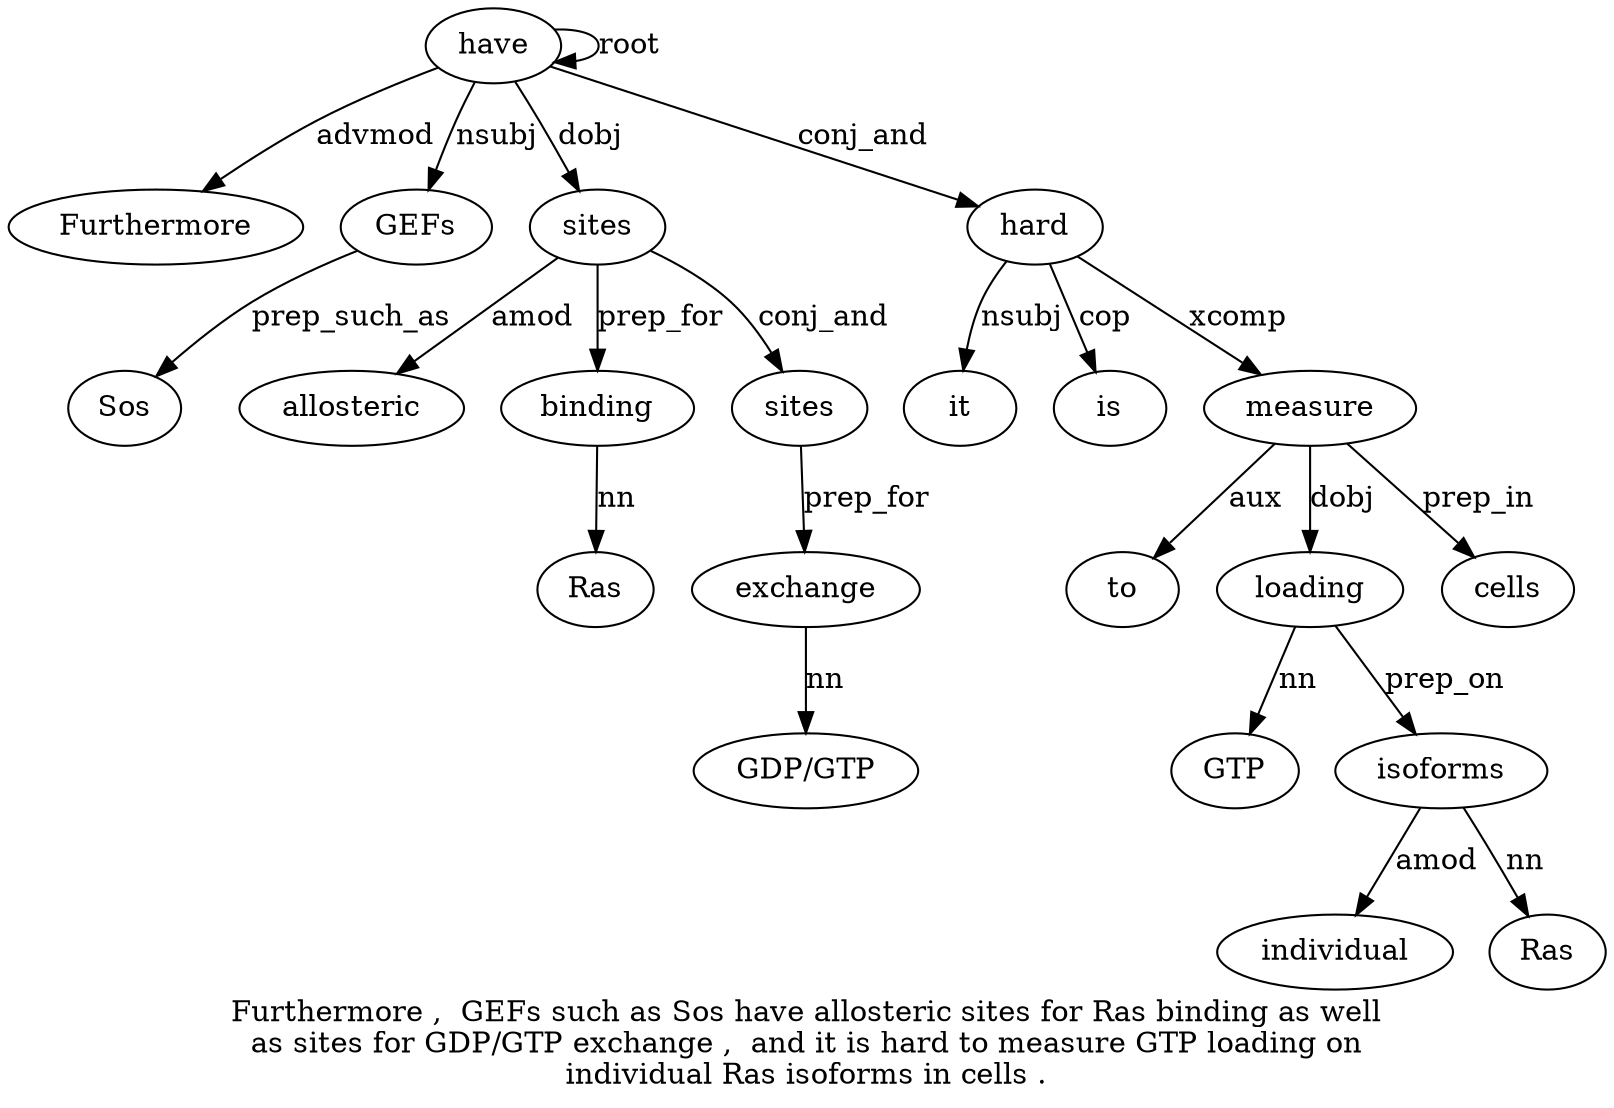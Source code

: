 digraph "Furthermore ,  GEFs such as Sos have allosteric sites for Ras binding as well as sites for GDP/GTP exchange ,  and it is hard to measure GTP loading on individual Ras isoforms in cells ." {
label="Furthermore ,  GEFs such as Sos have allosteric sites for Ras binding as well
as sites for GDP/GTP exchange ,  and it is hard to measure GTP loading on
individual Ras isoforms in cells .";
have7 [style=filled, fillcolor=white, label=have];
Furthermore1 [style=filled, fillcolor=white, label=Furthermore];
have7 -> Furthermore1  [label=advmod];
GEFs3 [style=filled, fillcolor=white, label=GEFs];
have7 -> GEFs3  [label=nsubj];
Sos6 [style=filled, fillcolor=white, label=Sos];
GEFs3 -> Sos6  [label=prep_such_as];
have7 -> have7  [label=root];
sites9 [style=filled, fillcolor=white, label=sites];
allosteric8 [style=filled, fillcolor=white, label=allosteric];
sites9 -> allosteric8  [label=amod];
have7 -> sites9  [label=dobj];
binding12 [style=filled, fillcolor=white, label=binding];
Ras11 [style=filled, fillcolor=white, label=Ras];
binding12 -> Ras11  [label=nn];
sites9 -> binding12  [label=prep_for];
sites16 [style=filled, fillcolor=white, label=sites];
sites9 -> sites16  [label=conj_and];
exchange19 [style=filled, fillcolor=white, label=exchange];
"GDP/GTP18" [style=filled, fillcolor=white, label="GDP/GTP"];
exchange19 -> "GDP/GTP18"  [label=nn];
sites16 -> exchange19  [label=prep_for];
hard24 [style=filled, fillcolor=white, label=hard];
it22 [style=filled, fillcolor=white, label=it];
hard24 -> it22  [label=nsubj];
is23 [style=filled, fillcolor=white, label=is];
hard24 -> is23  [label=cop];
have7 -> hard24  [label=conj_and];
measure26 [style=filled, fillcolor=white, label=measure];
to25 [style=filled, fillcolor=white, label=to];
measure26 -> to25  [label=aux];
hard24 -> measure26  [label=xcomp];
loading28 [style=filled, fillcolor=white, label=loading];
GTP27 [style=filled, fillcolor=white, label=GTP];
loading28 -> GTP27  [label=nn];
measure26 -> loading28  [label=dobj];
isoforms32 [style=filled, fillcolor=white, label=isoforms];
individual30 [style=filled, fillcolor=white, label=individual];
isoforms32 -> individual30  [label=amod];
Ras31 [style=filled, fillcolor=white, label=Ras];
isoforms32 -> Ras31  [label=nn];
loading28 -> isoforms32  [label=prep_on];
cells34 [style=filled, fillcolor=white, label=cells];
measure26 -> cells34  [label=prep_in];
}
